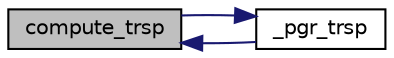 digraph "compute_trsp"
{
  edge [fontname="Helvetica",fontsize="10",labelfontname="Helvetica",labelfontsize="10"];
  node [fontname="Helvetica",fontsize="10",shape=record];
  rankdir="LR";
  Node44 [label="compute_trsp",height=0.2,width=0.4,color="black", fillcolor="grey75", style="filled", fontcolor="black"];
  Node44 -> Node45 [dir="back",color="midnightblue",fontsize="10",style="solid",fontname="Helvetica"];
  Node45 [label="_pgr_trsp",height=0.2,width=0.4,color="black", fillcolor="white", style="filled",URL="$trsp_8c.html#ac62ff56bdac2d82541c7d48327b8ff62"];
  Node45 -> Node44 [dir="back",color="midnightblue",fontsize="10",style="solid",fontname="Helvetica"];
}
